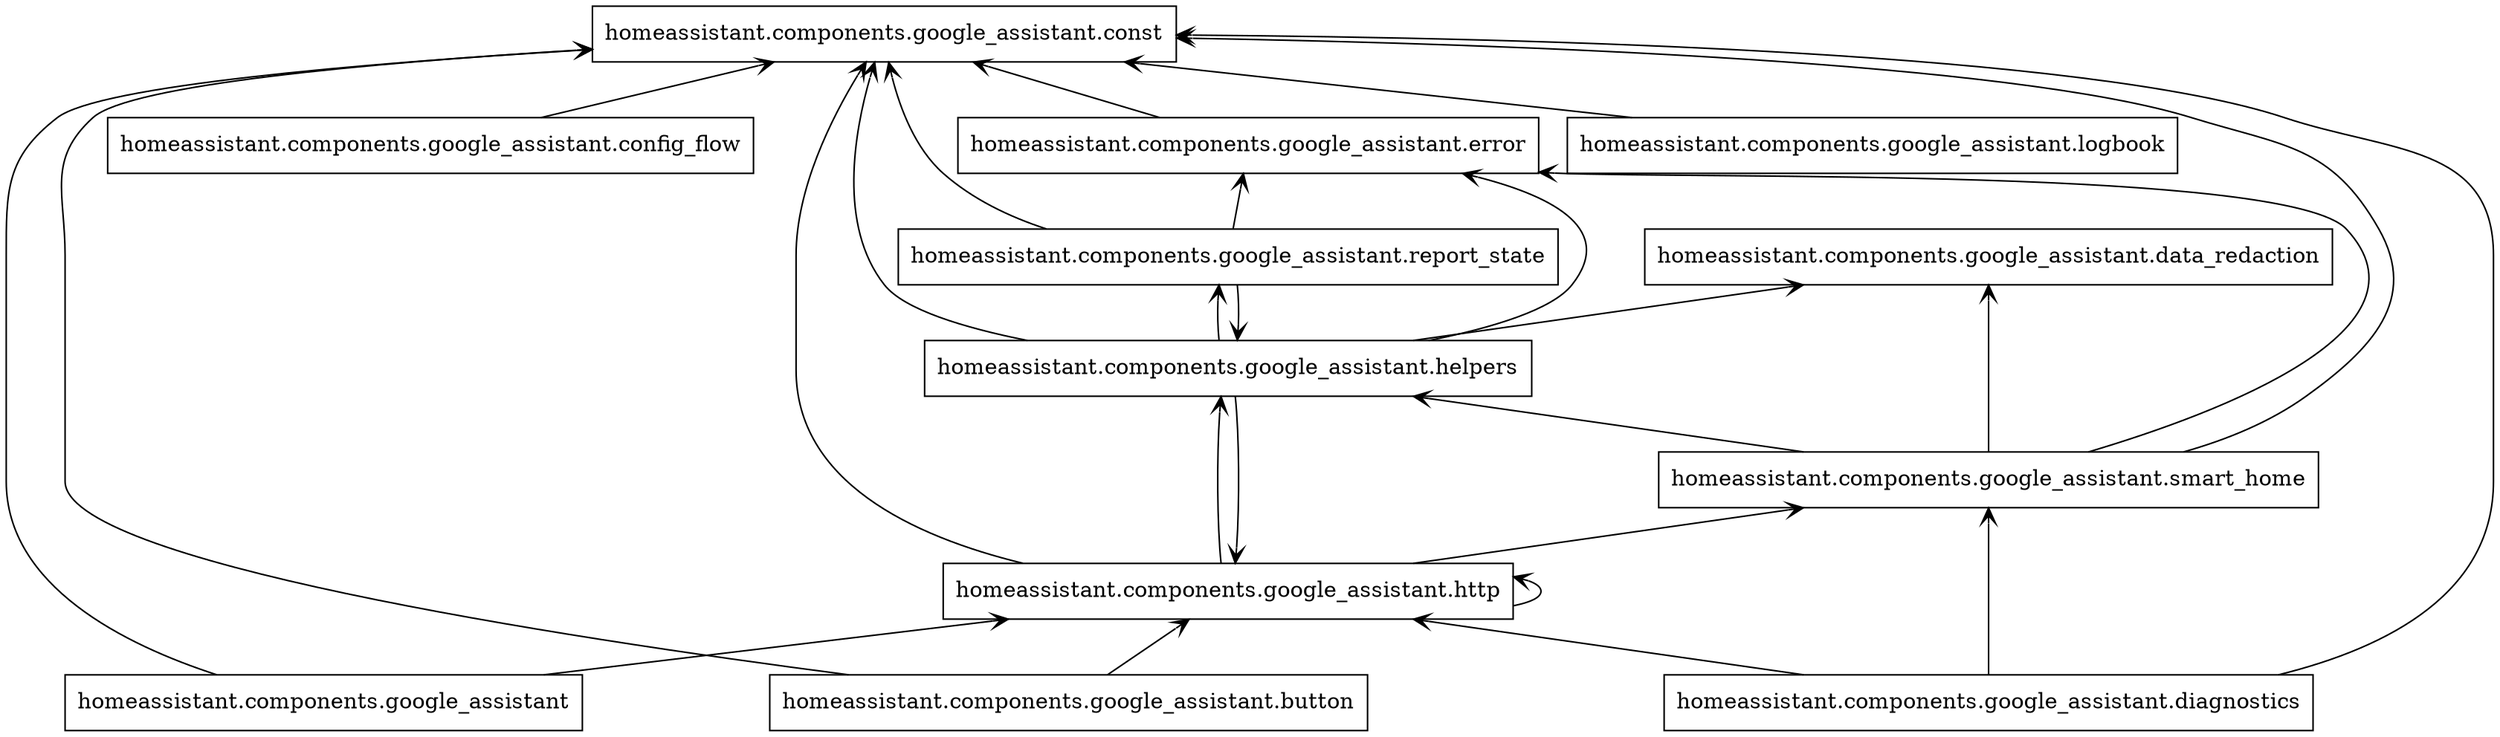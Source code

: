 digraph "packages_GApyreverse" {
rankdir=BT
charset="utf-8"
"homeassistant.components.google_assistant" [color="black", label="homeassistant.components.google_assistant", shape="box", style="solid"];
"homeassistant.components.google_assistant.button" [color="black", label="homeassistant.components.google_assistant.button", shape="box", style="solid"];
"homeassistant.components.google_assistant.config_flow" [color="black", label="homeassistant.components.google_assistant.config_flow", shape="box", style="solid"];
"homeassistant.components.google_assistant.const" [color="black", label="homeassistant.components.google_assistant.const", shape="box", style="solid"];
"homeassistant.components.google_assistant.data_redaction" [color="black", label="homeassistant.components.google_assistant.data_redaction", shape="box", style="solid"];
"homeassistant.components.google_assistant.diagnostics" [color="black", label="homeassistant.components.google_assistant.diagnostics", shape="box", style="solid"];
"homeassistant.components.google_assistant.error" [color="black", label="homeassistant.components.google_assistant.error", shape="box", style="solid"];
"homeassistant.components.google_assistant.helpers" [color="black", label="homeassistant.components.google_assistant.helpers", shape="box", style="solid"];
"homeassistant.components.google_assistant.http" [color="black", label="homeassistant.components.google_assistant.http", shape="box", style="solid"];
"homeassistant.components.google_assistant.logbook" [color="black", label="homeassistant.components.google_assistant.logbook", shape="box", style="solid"];
"homeassistant.components.google_assistant.report_state" [color="black", label="homeassistant.components.google_assistant.report_state", shape="box", style="solid"];
"homeassistant.components.google_assistant.smart_home" [color="black", label="homeassistant.components.google_assistant.smart_home", shape="box", style="solid"];
"homeassistant.components.google_assistant" -> "homeassistant.components.google_assistant.const" [arrowhead="open", arrowtail="none"];
"homeassistant.components.google_assistant" -> "homeassistant.components.google_assistant.http" [arrowhead="open", arrowtail="none"];
"homeassistant.components.google_assistant.button" -> "homeassistant.components.google_assistant.const" [arrowhead="open", arrowtail="none"];
"homeassistant.components.google_assistant.button" -> "homeassistant.components.google_assistant.http" [arrowhead="open", arrowtail="none"];
"homeassistant.components.google_assistant.config_flow" -> "homeassistant.components.google_assistant.const" [arrowhead="open", arrowtail="none"];
"homeassistant.components.google_assistant.diagnostics" -> "homeassistant.components.google_assistant.const" [arrowhead="open", arrowtail="none"];
"homeassistant.components.google_assistant.diagnostics" -> "homeassistant.components.google_assistant.http" [arrowhead="open", arrowtail="none"];
"homeassistant.components.google_assistant.diagnostics" -> "homeassistant.components.google_assistant.smart_home" [arrowhead="open", arrowtail="none"];
"homeassistant.components.google_assistant.error" -> "homeassistant.components.google_assistant.const" [arrowhead="open", arrowtail="none"];
"homeassistant.components.google_assistant.helpers" -> "homeassistant.components.google_assistant.const" [arrowhead="open", arrowtail="none"];
"homeassistant.components.google_assistant.helpers" -> "homeassistant.components.google_assistant.data_redaction" [arrowhead="open", arrowtail="none"];
"homeassistant.components.google_assistant.helpers" -> "homeassistant.components.google_assistant.error" [arrowhead="open", arrowtail="none"];
"homeassistant.components.google_assistant.helpers" -> "homeassistant.components.google_assistant.http" [arrowhead="open", arrowtail="none"];
"homeassistant.components.google_assistant.helpers" -> "homeassistant.components.google_assistant.report_state" [arrowhead="open", arrowtail="none"];
"homeassistant.components.google_assistant.http" -> "homeassistant.components.google_assistant.const" [arrowhead="open", arrowtail="none"];
"homeassistant.components.google_assistant.http" -> "homeassistant.components.google_assistant.helpers" [arrowhead="open", arrowtail="none"];
"homeassistant.components.google_assistant.http" -> "homeassistant.components.google_assistant.http" [arrowhead="open", arrowtail="none"];
"homeassistant.components.google_assistant.http" -> "homeassistant.components.google_assistant.smart_home" [arrowhead="open", arrowtail="none"];
"homeassistant.components.google_assistant.logbook" -> "homeassistant.components.google_assistant.const" [arrowhead="open", arrowtail="none"];
"homeassistant.components.google_assistant.report_state" -> "homeassistant.components.google_assistant.const" [arrowhead="open", arrowtail="none"];
"homeassistant.components.google_assistant.report_state" -> "homeassistant.components.google_assistant.error" [arrowhead="open", arrowtail="none"];
"homeassistant.components.google_assistant.report_state" -> "homeassistant.components.google_assistant.helpers" [arrowhead="open", arrowtail="none"];
"homeassistant.components.google_assistant.smart_home" -> "homeassistant.components.google_assistant.const" [arrowhead="open", arrowtail="none"];
"homeassistant.components.google_assistant.smart_home" -> "homeassistant.components.google_assistant.data_redaction" [arrowhead="open", arrowtail="none"];
"homeassistant.components.google_assistant.smart_home" -> "homeassistant.components.google_assistant.error" [arrowhead="open", arrowtail="none"];
"homeassistant.components.google_assistant.smart_home" -> "homeassistant.components.google_assistant.helpers" [arrowhead="open", arrowtail="none"];
}
